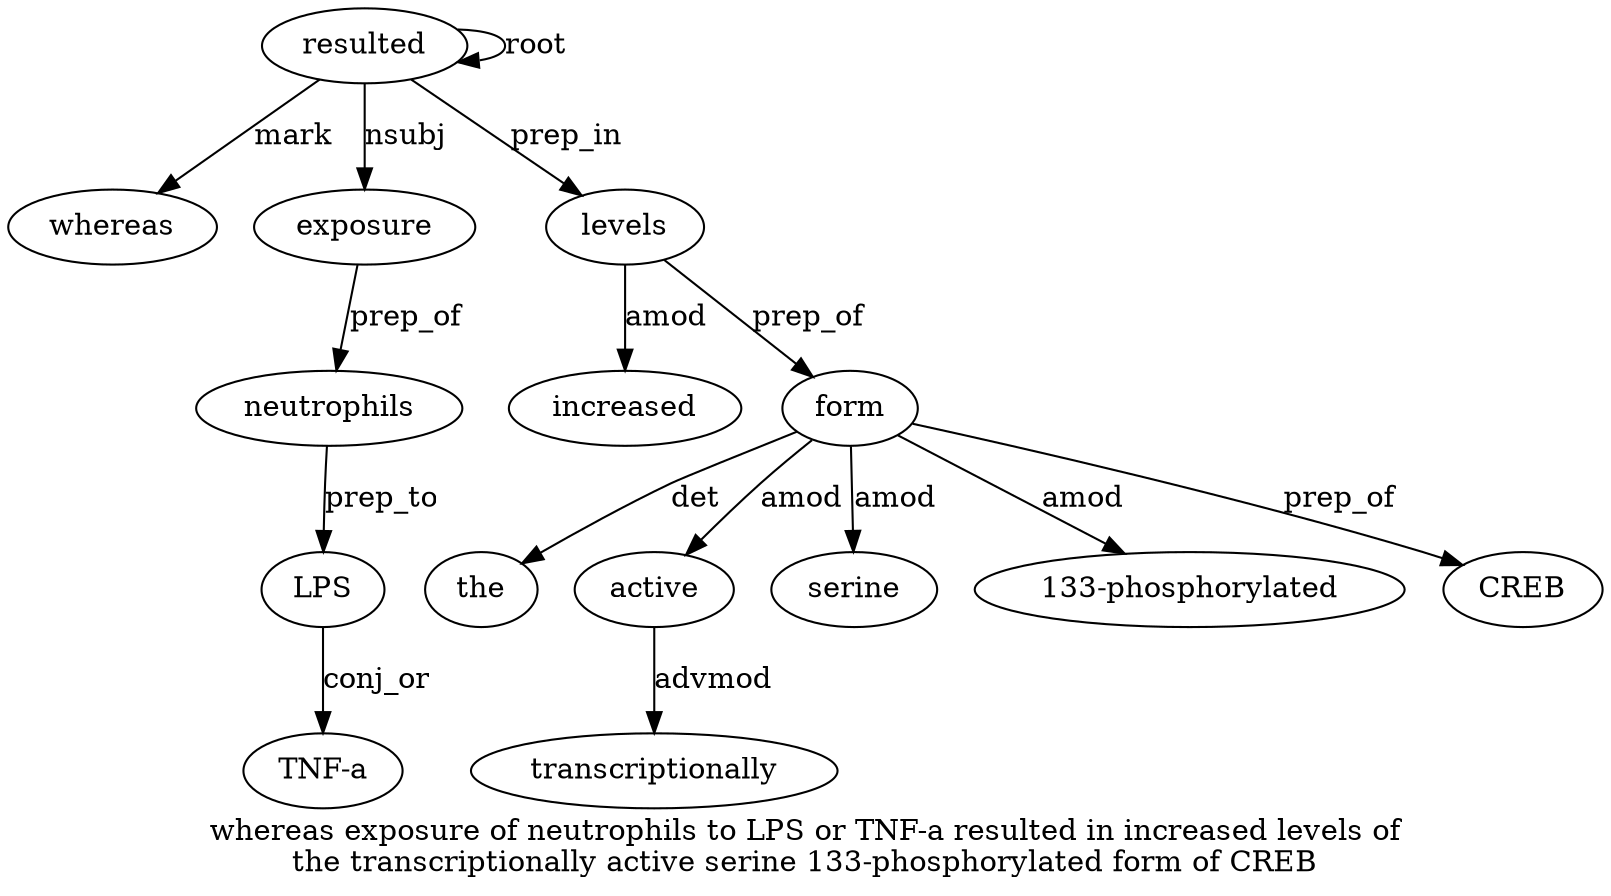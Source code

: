 digraph "whereas exposure of neutrophils to LPS or TNF-a resulted in increased levels of the transcriptionally active serine 133-phosphorylated form of CREB" {
label="whereas exposure of neutrophils to LPS or TNF-a resulted in increased levels of
the transcriptionally active serine 133-phosphorylated form of CREB";
resulted9 [style=filled, fillcolor=white, label=resulted];
whereas1 [style=filled, fillcolor=white, label=whereas];
resulted9 -> whereas1  [label=mark];
exposure2 [style=filled, fillcolor=white, label=exposure];
resulted9 -> exposure2  [label=nsubj];
neutrophils4 [style=filled, fillcolor=white, label=neutrophils];
exposure2 -> neutrophils4  [label=prep_of];
LPS6 [style=filled, fillcolor=white, label=LPS];
neutrophils4 -> LPS6  [label=prep_to];
"TNF-a8" [style=filled, fillcolor=white, label="TNF-a"];
LPS6 -> "TNF-a8"  [label=conj_or];
resulted9 -> resulted9  [label=root];
levels12 [style=filled, fillcolor=white, label=levels];
increased11 [style=filled, fillcolor=white, label=increased];
levels12 -> increased11  [label=amod];
resulted9 -> levels12  [label=prep_in];
form19 [style=filled, fillcolor=white, label=form];
the14 [style=filled, fillcolor=white, label=the];
form19 -> the14  [label=det];
active16 [style=filled, fillcolor=white, label=active];
transcriptionally15 [style=filled, fillcolor=white, label=transcriptionally];
active16 -> transcriptionally15  [label=advmod];
form19 -> active16  [label=amod];
serine17 [style=filled, fillcolor=white, label=serine];
form19 -> serine17  [label=amod];
"133-phosphorylated8" [style=filled, fillcolor=white, label="133-phosphorylated"];
form19 -> "133-phosphorylated8"  [label=amod];
levels12 -> form19  [label=prep_of];
CREB21 [style=filled, fillcolor=white, label=CREB];
form19 -> CREB21  [label=prep_of];
}
